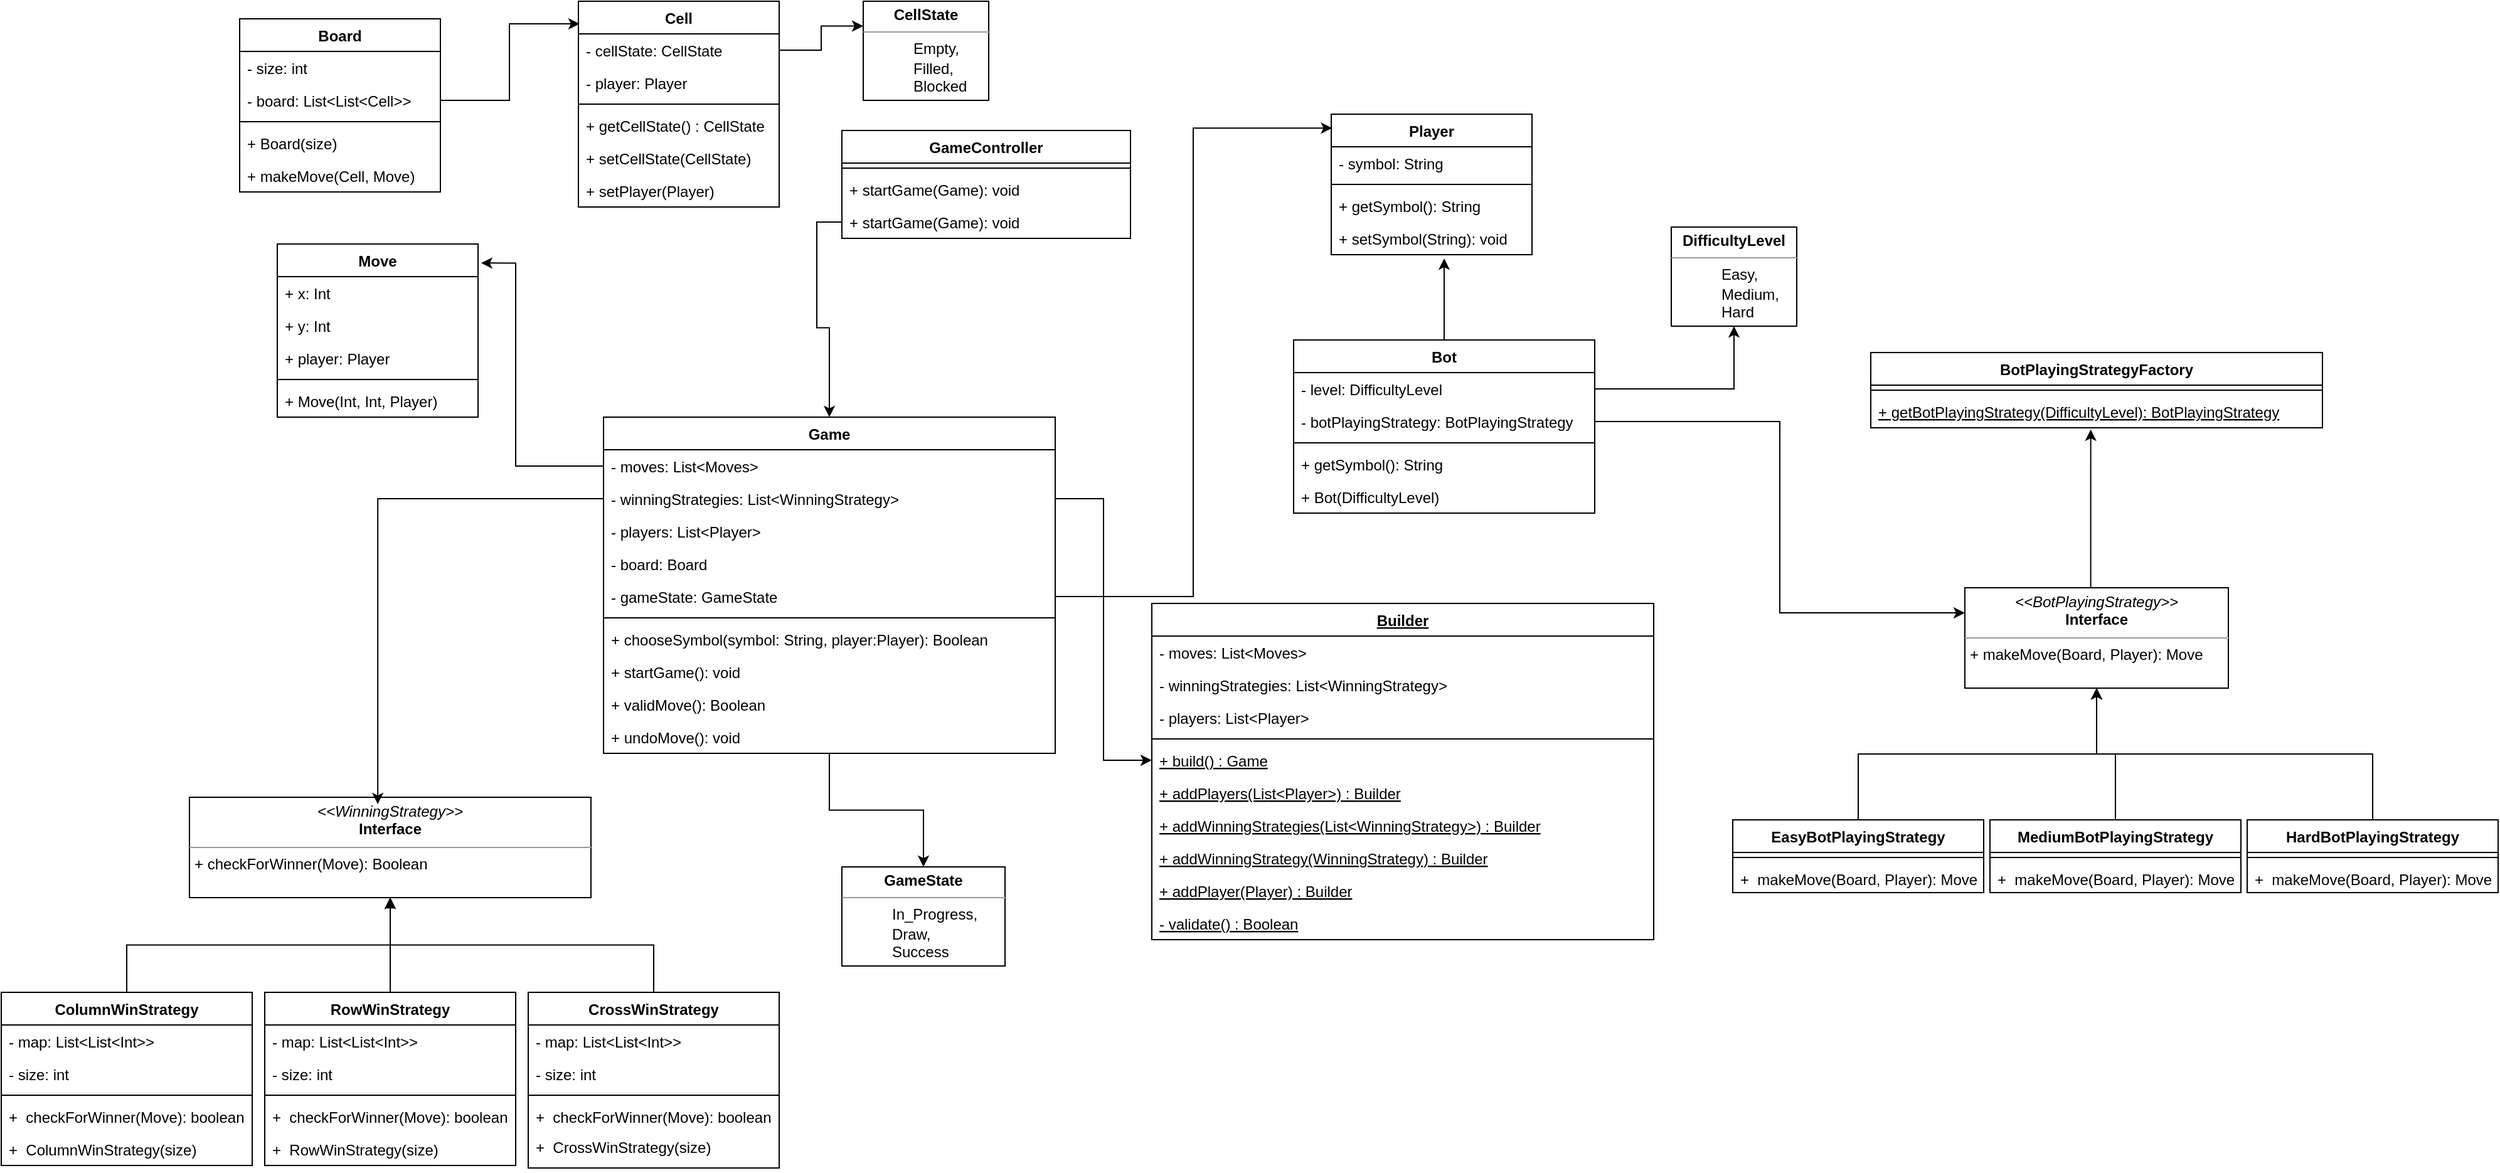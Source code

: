 <mxfile version="20.7.4" type="device"><diagram id="C5RBs43oDa-KdzZeNtuy" name="Page-1"><mxGraphModel dx="2108" dy="2430" grid="1" gridSize="10" guides="1" tooltips="1" connect="1" arrows="1" fold="1" page="1" pageScale="1" pageWidth="827" pageHeight="1169" math="0" shadow="0"><root><mxCell id="WIyWlLk6GJQsqaUBKTNV-0"/><mxCell id="WIyWlLk6GJQsqaUBKTNV-1" parent="WIyWlLk6GJQsqaUBKTNV-0"/><mxCell id="vpl3YGdXc4LhA-P35mco-0" value="Player" style="swimlane;fontStyle=1;align=center;verticalAlign=top;childLayout=stackLayout;horizontal=1;startSize=26;horizontalStack=0;resizeParent=1;resizeParentMax=0;resizeLast=0;collapsible=1;marginBottom=0;" parent="WIyWlLk6GJQsqaUBKTNV-1" vertex="1"><mxGeometry x="970" width="160" height="112" as="geometry"/></mxCell><mxCell id="vpl3YGdXc4LhA-P35mco-1" value="- symbol: String" style="text;strokeColor=none;fillColor=none;align=left;verticalAlign=top;spacingLeft=4;spacingRight=4;overflow=hidden;rotatable=0;points=[[0,0.5],[1,0.5]];portConstraint=eastwest;" parent="vpl3YGdXc4LhA-P35mco-0" vertex="1"><mxGeometry y="26" width="160" height="26" as="geometry"/></mxCell><mxCell id="vpl3YGdXc4LhA-P35mco-2" value="" style="line;strokeWidth=1;fillColor=none;align=left;verticalAlign=middle;spacingTop=-1;spacingLeft=3;spacingRight=3;rotatable=0;labelPosition=right;points=[];portConstraint=eastwest;strokeColor=inherit;" parent="vpl3YGdXc4LhA-P35mco-0" vertex="1"><mxGeometry y="52" width="160" height="8" as="geometry"/></mxCell><mxCell id="vpl3YGdXc4LhA-P35mco-3" value="+ getSymbol(): String" style="text;strokeColor=none;fillColor=none;align=left;verticalAlign=top;spacingLeft=4;spacingRight=4;overflow=hidden;rotatable=0;points=[[0,0.5],[1,0.5]];portConstraint=eastwest;" parent="vpl3YGdXc4LhA-P35mco-0" vertex="1"><mxGeometry y="60" width="160" height="26" as="geometry"/></mxCell><mxCell id="vpl3YGdXc4LhA-P35mco-8" value="+ setSymbol(String): void" style="text;strokeColor=none;fillColor=none;align=left;verticalAlign=top;spacingLeft=4;spacingRight=4;overflow=hidden;rotatable=0;points=[[0,0.5],[1,0.5]];portConstraint=eastwest;" parent="vpl3YGdXc4LhA-P35mco-0" vertex="1"><mxGeometry y="86" width="160" height="26" as="geometry"/></mxCell><mxCell id="vpl3YGdXc4LhA-P35mco-4" value="Board" style="swimlane;fontStyle=1;align=center;verticalAlign=top;childLayout=stackLayout;horizontal=1;startSize=26;horizontalStack=0;resizeParent=1;resizeParentMax=0;resizeLast=0;collapsible=1;marginBottom=0;" parent="WIyWlLk6GJQsqaUBKTNV-1" vertex="1"><mxGeometry x="100" y="-76" width="160" height="138" as="geometry"/></mxCell><mxCell id="HtoHRIZDFfE7Nyjf2pFS-66" value="- size: int" style="text;strokeColor=none;fillColor=none;align=left;verticalAlign=top;spacingLeft=4;spacingRight=4;overflow=hidden;rotatable=0;points=[[0,0.5],[1,0.5]];portConstraint=eastwest;" vertex="1" parent="vpl3YGdXc4LhA-P35mco-4"><mxGeometry y="26" width="160" height="26" as="geometry"/></mxCell><mxCell id="vpl3YGdXc4LhA-P35mco-5" value="- board: List&lt;List&lt;Cell&gt;&gt;" style="text;strokeColor=none;fillColor=none;align=left;verticalAlign=top;spacingLeft=4;spacingRight=4;overflow=hidden;rotatable=0;points=[[0,0.5],[1,0.5]];portConstraint=eastwest;" parent="vpl3YGdXc4LhA-P35mco-4" vertex="1"><mxGeometry y="52" width="160" height="26" as="geometry"/></mxCell><mxCell id="vpl3YGdXc4LhA-P35mco-6" value="" style="line;strokeWidth=1;fillColor=none;align=left;verticalAlign=middle;spacingTop=-1;spacingLeft=3;spacingRight=3;rotatable=0;labelPosition=right;points=[];portConstraint=eastwest;strokeColor=inherit;" parent="vpl3YGdXc4LhA-P35mco-4" vertex="1"><mxGeometry y="78" width="160" height="8" as="geometry"/></mxCell><mxCell id="vpl3YGdXc4LhA-P35mco-7" value="+ Board(size)" style="text;strokeColor=none;fillColor=none;align=left;verticalAlign=top;spacingLeft=4;spacingRight=4;overflow=hidden;rotatable=0;points=[[0,0.5],[1,0.5]];portConstraint=eastwest;" parent="vpl3YGdXc4LhA-P35mco-4" vertex="1"><mxGeometry y="86" width="160" height="26" as="geometry"/></mxCell><mxCell id="HtoHRIZDFfE7Nyjf2pFS-67" value="+ makeMove(Cell, Move)" style="text;strokeColor=none;fillColor=none;align=left;verticalAlign=top;spacingLeft=4;spacingRight=4;overflow=hidden;rotatable=0;points=[[0,0.5],[1,0.5]];portConstraint=eastwest;" vertex="1" parent="vpl3YGdXc4LhA-P35mco-4"><mxGeometry y="112" width="160" height="26" as="geometry"/></mxCell><mxCell id="vpl3YGdXc4LhA-P35mco-9" value="Move" style="swimlane;fontStyle=1;align=center;verticalAlign=top;childLayout=stackLayout;horizontal=1;startSize=26;horizontalStack=0;resizeParent=1;resizeParentMax=0;resizeLast=0;collapsible=1;marginBottom=0;" parent="WIyWlLk6GJQsqaUBKTNV-1" vertex="1"><mxGeometry x="130" y="103.5" width="160" height="138" as="geometry"/></mxCell><mxCell id="vpl3YGdXc4LhA-P35mco-10" value="+ x: Int" style="text;strokeColor=none;fillColor=none;align=left;verticalAlign=top;spacingLeft=4;spacingRight=4;overflow=hidden;rotatable=0;points=[[0,0.5],[1,0.5]];portConstraint=eastwest;" parent="vpl3YGdXc4LhA-P35mco-9" vertex="1"><mxGeometry y="26" width="160" height="26" as="geometry"/></mxCell><mxCell id="vpl3YGdXc4LhA-P35mco-14" value="+ y: Int" style="text;strokeColor=none;fillColor=none;align=left;verticalAlign=top;spacingLeft=4;spacingRight=4;overflow=hidden;rotatable=0;points=[[0,0.5],[1,0.5]];portConstraint=eastwest;" parent="vpl3YGdXc4LhA-P35mco-9" vertex="1"><mxGeometry y="52" width="160" height="26" as="geometry"/></mxCell><mxCell id="vpl3YGdXc4LhA-P35mco-15" value="+ player: Player" style="text;strokeColor=none;fillColor=none;align=left;verticalAlign=top;spacingLeft=4;spacingRight=4;overflow=hidden;rotatable=0;points=[[0,0.5],[1,0.5]];portConstraint=eastwest;" parent="vpl3YGdXc4LhA-P35mco-9" vertex="1"><mxGeometry y="78" width="160" height="26" as="geometry"/></mxCell><mxCell id="vpl3YGdXc4LhA-P35mco-11" value="" style="line;strokeWidth=1;fillColor=none;align=left;verticalAlign=middle;spacingTop=-1;spacingLeft=3;spacingRight=3;rotatable=0;labelPosition=right;points=[];portConstraint=eastwest;strokeColor=inherit;" parent="vpl3YGdXc4LhA-P35mco-9" vertex="1"><mxGeometry y="104" width="160" height="8" as="geometry"/></mxCell><mxCell id="vpl3YGdXc4LhA-P35mco-13" value="+ Move(Int, Int, Player)" style="text;strokeColor=none;fillColor=none;align=left;verticalAlign=top;spacingLeft=4;spacingRight=4;overflow=hidden;rotatable=0;points=[[0,0.5],[1,0.5]];portConstraint=eastwest;" parent="vpl3YGdXc4LhA-P35mco-9" vertex="1"><mxGeometry y="112" width="160" height="26" as="geometry"/></mxCell><mxCell id="vpl3YGdXc4LhA-P35mco-17" value="&lt;p style=&quot;margin:0px;margin-top:4px;text-align:center;&quot;&gt;&lt;i&gt;&amp;lt;&amp;lt;WinningStrategy&amp;gt;&amp;gt;&lt;/i&gt;&lt;br&gt;&lt;b&gt;Interface&lt;/b&gt;&lt;/p&gt;&lt;hr size=&quot;1&quot;&gt;&lt;p style=&quot;margin:0px;margin-left:4px;&quot;&gt;+ checkForWinner(Move): Boolean&lt;br&gt;&lt;/p&gt;" style="verticalAlign=top;align=left;overflow=fill;fontSize=12;fontFamily=Helvetica;html=1;" parent="WIyWlLk6GJQsqaUBKTNV-1" vertex="1"><mxGeometry x="60" y="544.5" width="320" height="80" as="geometry"/></mxCell><mxCell id="HtoHRIZDFfE7Nyjf2pFS-73" style="edgeStyle=orthogonalEdgeStyle;rounded=0;orthogonalLoop=1;jettySize=auto;html=1;" edge="1" parent="WIyWlLk6GJQsqaUBKTNV-1" source="vpl3YGdXc4LhA-P35mco-18" target="vpl3YGdXc4LhA-P35mco-17"><mxGeometry relative="1" as="geometry"/></mxCell><mxCell id="vpl3YGdXc4LhA-P35mco-18" value="ColumnWinStrategy" style="swimlane;fontStyle=1;align=center;verticalAlign=top;childLayout=stackLayout;horizontal=1;startSize=26;horizontalStack=0;resizeParent=1;resizeParentMax=0;resizeLast=0;collapsible=1;marginBottom=0;" parent="WIyWlLk6GJQsqaUBKTNV-1" vertex="1"><mxGeometry x="-90" y="700" width="200" height="138" as="geometry"/></mxCell><mxCell id="vpl3YGdXc4LhA-P35mco-19" value="- map: List&lt;List&lt;Int&gt;&gt;" style="text;strokeColor=none;fillColor=none;align=left;verticalAlign=top;spacingLeft=4;spacingRight=4;overflow=hidden;rotatable=0;points=[[0,0.5],[1,0.5]];portConstraint=eastwest;" parent="vpl3YGdXc4LhA-P35mco-18" vertex="1"><mxGeometry y="26" width="200" height="26" as="geometry"/></mxCell><mxCell id="vpl3YGdXc4LhA-P35mco-23" value="- size: int" style="text;strokeColor=none;fillColor=none;align=left;verticalAlign=top;spacingLeft=4;spacingRight=4;overflow=hidden;rotatable=0;points=[[0,0.5],[1,0.5]];portConstraint=eastwest;" parent="vpl3YGdXc4LhA-P35mco-18" vertex="1"><mxGeometry y="52" width="200" height="26" as="geometry"/></mxCell><mxCell id="vpl3YGdXc4LhA-P35mco-20" value="" style="line;strokeWidth=1;fillColor=none;align=left;verticalAlign=middle;spacingTop=-1;spacingLeft=3;spacingRight=3;rotatable=0;labelPosition=right;points=[];portConstraint=eastwest;strokeColor=inherit;" parent="vpl3YGdXc4LhA-P35mco-18" vertex="1"><mxGeometry y="78" width="200" height="8" as="geometry"/></mxCell><mxCell id="vpl3YGdXc4LhA-P35mco-21" value="+  checkForWinner(Move): boolean" style="text;strokeColor=none;fillColor=none;align=left;verticalAlign=top;spacingLeft=4;spacingRight=4;overflow=hidden;rotatable=0;points=[[0,0.5],[1,0.5]];portConstraint=eastwest;" parent="vpl3YGdXc4LhA-P35mco-18" vertex="1"><mxGeometry y="86" width="200" height="26" as="geometry"/></mxCell><mxCell id="vpl3YGdXc4LhA-P35mco-46" value="+  ColumnWinStrategy(size)" style="text;strokeColor=none;fillColor=none;align=left;verticalAlign=top;spacingLeft=4;spacingRight=4;overflow=hidden;rotatable=0;points=[[0,0.5],[1,0.5]];portConstraint=eastwest;fontStyle=0" parent="vpl3YGdXc4LhA-P35mco-18" vertex="1"><mxGeometry y="112" width="200" height="26" as="geometry"/></mxCell><mxCell id="vpl3YGdXc4LhA-P35mco-29" value="" style="edgeStyle=orthogonalEdgeStyle;rounded=0;orthogonalLoop=1;jettySize=auto;html=1;strokeColor=default;endArrow=block;endFill=0;" parent="WIyWlLk6GJQsqaUBKTNV-1" source="vpl3YGdXc4LhA-P35mco-24" target="vpl3YGdXc4LhA-P35mco-17" edge="1"><mxGeometry relative="1" as="geometry"/></mxCell><mxCell id="vpl3YGdXc4LhA-P35mco-24" value="RowWinStrategy" style="swimlane;fontStyle=1;align=center;verticalAlign=top;childLayout=stackLayout;horizontal=1;startSize=26;horizontalStack=0;resizeParent=1;resizeParentMax=0;resizeLast=0;collapsible=1;marginBottom=0;" parent="WIyWlLk6GJQsqaUBKTNV-1" vertex="1"><mxGeometry x="120" y="700" width="200" height="138" as="geometry"/></mxCell><mxCell id="vpl3YGdXc4LhA-P35mco-25" value="- map: List&lt;List&lt;Int&gt;&gt;" style="text;strokeColor=none;fillColor=none;align=left;verticalAlign=top;spacingLeft=4;spacingRight=4;overflow=hidden;rotatable=0;points=[[0,0.5],[1,0.5]];portConstraint=eastwest;" parent="vpl3YGdXc4LhA-P35mco-24" vertex="1"><mxGeometry y="26" width="200" height="26" as="geometry"/></mxCell><mxCell id="vpl3YGdXc4LhA-P35mco-26" value="- size: int" style="text;strokeColor=none;fillColor=none;align=left;verticalAlign=top;spacingLeft=4;spacingRight=4;overflow=hidden;rotatable=0;points=[[0,0.5],[1,0.5]];portConstraint=eastwest;" parent="vpl3YGdXc4LhA-P35mco-24" vertex="1"><mxGeometry y="52" width="200" height="26" as="geometry"/></mxCell><mxCell id="vpl3YGdXc4LhA-P35mco-27" value="" style="line;strokeWidth=1;fillColor=none;align=left;verticalAlign=middle;spacingTop=-1;spacingLeft=3;spacingRight=3;rotatable=0;labelPosition=right;points=[];portConstraint=eastwest;strokeColor=inherit;" parent="vpl3YGdXc4LhA-P35mco-24" vertex="1"><mxGeometry y="78" width="200" height="8" as="geometry"/></mxCell><mxCell id="vpl3YGdXc4LhA-P35mco-28" value="+  checkForWinner(Move): boolean" style="text;strokeColor=none;fillColor=none;align=left;verticalAlign=top;spacingLeft=4;spacingRight=4;overflow=hidden;rotatable=0;points=[[0,0.5],[1,0.5]];portConstraint=eastwest;" parent="vpl3YGdXc4LhA-P35mco-24" vertex="1"><mxGeometry y="86" width="200" height="26" as="geometry"/></mxCell><mxCell id="vpl3YGdXc4LhA-P35mco-49" value="+  RowWinStrategy(size)" style="text;strokeColor=none;fillColor=none;align=left;verticalAlign=top;spacingLeft=4;spacingRight=4;overflow=hidden;rotatable=0;points=[[0,0.5],[1,0.5]];portConstraint=eastwest;" parent="vpl3YGdXc4LhA-P35mco-24" vertex="1"><mxGeometry y="112" width="200" height="26" as="geometry"/></mxCell><mxCell id="HtoHRIZDFfE7Nyjf2pFS-74" style="edgeStyle=orthogonalEdgeStyle;rounded=0;orthogonalLoop=1;jettySize=auto;html=1;entryX=0.5;entryY=1;entryDx=0;entryDy=0;" edge="1" parent="WIyWlLk6GJQsqaUBKTNV-1" source="vpl3YGdXc4LhA-P35mco-30" target="vpl3YGdXc4LhA-P35mco-17"><mxGeometry relative="1" as="geometry"/></mxCell><mxCell id="vpl3YGdXc4LhA-P35mco-30" value="CrossWinStrategy" style="swimlane;fontStyle=1;align=center;verticalAlign=top;childLayout=stackLayout;horizontal=1;startSize=26;horizontalStack=0;resizeParent=1;resizeParentMax=0;resizeLast=0;collapsible=1;marginBottom=0;" parent="WIyWlLk6GJQsqaUBKTNV-1" vertex="1"><mxGeometry x="330" y="700" width="200" height="140" as="geometry"/></mxCell><mxCell id="vpl3YGdXc4LhA-P35mco-31" value="- map: List&lt;List&lt;Int&gt;&gt;" style="text;strokeColor=none;fillColor=none;align=left;verticalAlign=top;spacingLeft=4;spacingRight=4;overflow=hidden;rotatable=0;points=[[0,0.5],[1,0.5]];portConstraint=eastwest;" parent="vpl3YGdXc4LhA-P35mco-30" vertex="1"><mxGeometry y="26" width="200" height="26" as="geometry"/></mxCell><mxCell id="vpl3YGdXc4LhA-P35mco-32" value="- size: int" style="text;strokeColor=none;fillColor=none;align=left;verticalAlign=top;spacingLeft=4;spacingRight=4;overflow=hidden;rotatable=0;points=[[0,0.5],[1,0.5]];portConstraint=eastwest;" parent="vpl3YGdXc4LhA-P35mco-30" vertex="1"><mxGeometry y="52" width="200" height="26" as="geometry"/></mxCell><mxCell id="vpl3YGdXc4LhA-P35mco-33" value="" style="line;strokeWidth=1;fillColor=none;align=left;verticalAlign=middle;spacingTop=-1;spacingLeft=3;spacingRight=3;rotatable=0;labelPosition=right;points=[];portConstraint=eastwest;strokeColor=inherit;" parent="vpl3YGdXc4LhA-P35mco-30" vertex="1"><mxGeometry y="78" width="200" height="8" as="geometry"/></mxCell><mxCell id="vpl3YGdXc4LhA-P35mco-34" value="+  checkForWinner(Move): boolean" style="text;strokeColor=none;fillColor=none;align=left;verticalAlign=top;spacingLeft=4;spacingRight=4;overflow=hidden;rotatable=0;points=[[0,0.5],[1,0.5]];portConstraint=eastwest;" parent="vpl3YGdXc4LhA-P35mco-30" vertex="1"><mxGeometry y="86" width="200" height="24" as="geometry"/></mxCell><mxCell id="vpl3YGdXc4LhA-P35mco-48" value="+  CrossWinStrategy(size)" style="text;strokeColor=none;fillColor=none;align=left;verticalAlign=top;spacingLeft=4;spacingRight=4;overflow=hidden;rotatable=0;points=[[0,0.5],[1,0.5]];portConstraint=eastwest;fontStyle=0" parent="vpl3YGdXc4LhA-P35mco-30" vertex="1"><mxGeometry y="110" width="200" height="30" as="geometry"/></mxCell><mxCell id="HtoHRIZDFfE7Nyjf2pFS-92" style="edgeStyle=orthogonalEdgeStyle;rounded=0;orthogonalLoop=1;jettySize=auto;html=1;entryX=0.5;entryY=0;entryDx=0;entryDy=0;" edge="1" parent="WIyWlLk6GJQsqaUBKTNV-1" source="vpl3YGdXc4LhA-P35mco-38" target="HtoHRIZDFfE7Nyjf2pFS-91"><mxGeometry relative="1" as="geometry"/></mxCell><mxCell id="vpl3YGdXc4LhA-P35mco-38" value="Game" style="swimlane;fontStyle=1;align=center;verticalAlign=top;childLayout=stackLayout;horizontal=1;startSize=26;horizontalStack=0;resizeParent=1;resizeParentMax=0;resizeLast=0;collapsible=1;marginBottom=0;" parent="WIyWlLk6GJQsqaUBKTNV-1" vertex="1"><mxGeometry x="390" y="241.5" width="360" height="268" as="geometry"/></mxCell><mxCell id="vpl3YGdXc4LhA-P35mco-39" value="- moves: List&lt;Moves&gt;" style="text;strokeColor=none;fillColor=none;align=left;verticalAlign=top;spacingLeft=4;spacingRight=4;overflow=hidden;rotatable=0;points=[[0,0.5],[1,0.5]];portConstraint=eastwest;" parent="vpl3YGdXc4LhA-P35mco-38" vertex="1"><mxGeometry y="26" width="360" height="26" as="geometry"/></mxCell><mxCell id="vpl3YGdXc4LhA-P35mco-43" value="- winningStrategies: List&lt;WinningStrategy&gt;" style="text;strokeColor=none;fillColor=none;align=left;verticalAlign=top;spacingLeft=4;spacingRight=4;overflow=hidden;rotatable=0;points=[[0,0.5],[1,0.5]];portConstraint=eastwest;" parent="vpl3YGdXc4LhA-P35mco-38" vertex="1"><mxGeometry y="52" width="360" height="26" as="geometry"/></mxCell><mxCell id="HtoHRIZDFfE7Nyjf2pFS-88" value="- players: List&lt;Player&gt;" style="text;strokeColor=none;fillColor=none;align=left;verticalAlign=top;spacingLeft=4;spacingRight=4;overflow=hidden;rotatable=0;points=[[0,0.5],[1,0.5]];portConstraint=eastwest;" vertex="1" parent="vpl3YGdXc4LhA-P35mco-38"><mxGeometry y="78" width="360" height="26" as="geometry"/></mxCell><mxCell id="HtoHRIZDFfE7Nyjf2pFS-93" value="- board: Board" style="text;strokeColor=none;fillColor=none;align=left;verticalAlign=top;spacingLeft=4;spacingRight=4;overflow=hidden;rotatable=0;points=[[0,0.5],[1,0.5]];portConstraint=eastwest;" vertex="1" parent="vpl3YGdXc4LhA-P35mco-38"><mxGeometry y="104" width="360" height="26" as="geometry"/></mxCell><mxCell id="vpl3YGdXc4LhA-P35mco-44" value="- gameState: GameState" style="text;strokeColor=none;fillColor=none;align=left;verticalAlign=top;spacingLeft=4;spacingRight=4;overflow=hidden;rotatable=0;points=[[0,0.5],[1,0.5]];portConstraint=eastwest;" parent="vpl3YGdXc4LhA-P35mco-38" vertex="1"><mxGeometry y="130" width="360" height="26" as="geometry"/></mxCell><mxCell id="vpl3YGdXc4LhA-P35mco-40" value="" style="line;strokeWidth=1;fillColor=none;align=left;verticalAlign=middle;spacingTop=-1;spacingLeft=3;spacingRight=3;rotatable=0;labelPosition=right;points=[];portConstraint=eastwest;strokeColor=inherit;" parent="vpl3YGdXc4LhA-P35mco-38" vertex="1"><mxGeometry y="156" width="360" height="8" as="geometry"/></mxCell><mxCell id="vpl3YGdXc4LhA-P35mco-41" value="+ chooseSymbol(symbol: String, player:Player): Boolean" style="text;strokeColor=none;fillColor=none;align=left;verticalAlign=top;spacingLeft=4;spacingRight=4;overflow=hidden;rotatable=0;points=[[0,0.5],[1,0.5]];portConstraint=eastwest;" parent="vpl3YGdXc4LhA-P35mco-38" vertex="1"><mxGeometry y="164" width="360" height="26" as="geometry"/></mxCell><mxCell id="vpl3YGdXc4LhA-P35mco-42" value="+ startGame(): void" style="text;strokeColor=none;fillColor=none;align=left;verticalAlign=top;spacingLeft=4;spacingRight=4;overflow=hidden;rotatable=0;points=[[0,0.5],[1,0.5]];portConstraint=eastwest;" parent="vpl3YGdXc4LhA-P35mco-38" vertex="1"><mxGeometry y="190" width="360" height="26" as="geometry"/></mxCell><mxCell id="vpl3YGdXc4LhA-P35mco-45" value="+ validMove(): Boolean" style="text;strokeColor=none;fillColor=none;align=left;verticalAlign=top;spacingLeft=4;spacingRight=4;overflow=hidden;rotatable=0;points=[[0,0.5],[1,0.5]];portConstraint=eastwest;" parent="vpl3YGdXc4LhA-P35mco-38" vertex="1"><mxGeometry y="216" width="360" height="26" as="geometry"/></mxCell><mxCell id="vpl3YGdXc4LhA-P35mco-51" value="+ undoMove(): void" style="text;strokeColor=none;fillColor=none;align=left;verticalAlign=top;spacingLeft=4;spacingRight=4;overflow=hidden;rotatable=0;points=[[0,0.5],[1,0.5]];portConstraint=eastwest;" parent="vpl3YGdXc4LhA-P35mco-38" vertex="1"><mxGeometry y="242" width="360" height="26" as="geometry"/></mxCell><mxCell id="HtoHRIZDFfE7Nyjf2pFS-75" style="edgeStyle=orthogonalEdgeStyle;rounded=0;orthogonalLoop=1;jettySize=auto;html=1;" edge="1" parent="WIyWlLk6GJQsqaUBKTNV-1" source="HtoHRIZDFfE7Nyjf2pFS-5"><mxGeometry relative="1" as="geometry"><mxPoint x="1060" y="115" as="targetPoint"/></mxGeometry></mxCell><mxCell id="HtoHRIZDFfE7Nyjf2pFS-5" value="Bot" style="swimlane;fontStyle=1;align=center;verticalAlign=top;childLayout=stackLayout;horizontal=1;startSize=26;horizontalStack=0;resizeParent=1;resizeParentMax=0;resizeLast=0;collapsible=1;marginBottom=0;" vertex="1" parent="WIyWlLk6GJQsqaUBKTNV-1"><mxGeometry x="940" y="180" width="240" height="138" as="geometry"/></mxCell><mxCell id="HtoHRIZDFfE7Nyjf2pFS-6" value="- level: DifficultyLevel" style="text;strokeColor=none;fillColor=none;align=left;verticalAlign=top;spacingLeft=4;spacingRight=4;overflow=hidden;rotatable=0;points=[[0,0.5],[1,0.5]];portConstraint=eastwest;" vertex="1" parent="HtoHRIZDFfE7Nyjf2pFS-5"><mxGeometry y="26" width="240" height="26" as="geometry"/></mxCell><mxCell id="HtoHRIZDFfE7Nyjf2pFS-76" value="- botPlayingStrategy: BotPlayingStrategy" style="text;strokeColor=none;fillColor=none;align=left;verticalAlign=top;spacingLeft=4;spacingRight=4;overflow=hidden;rotatable=0;points=[[0,0.5],[1,0.5]];portConstraint=eastwest;" vertex="1" parent="HtoHRIZDFfE7Nyjf2pFS-5"><mxGeometry y="52" width="240" height="26" as="geometry"/></mxCell><mxCell id="HtoHRIZDFfE7Nyjf2pFS-7" value="" style="line;strokeWidth=1;fillColor=none;align=left;verticalAlign=middle;spacingTop=-1;spacingLeft=3;spacingRight=3;rotatable=0;labelPosition=right;points=[];portConstraint=eastwest;strokeColor=inherit;" vertex="1" parent="HtoHRIZDFfE7Nyjf2pFS-5"><mxGeometry y="78" width="240" height="8" as="geometry"/></mxCell><mxCell id="HtoHRIZDFfE7Nyjf2pFS-8" value="+ getSymbol(): String" style="text;strokeColor=none;fillColor=none;align=left;verticalAlign=top;spacingLeft=4;spacingRight=4;overflow=hidden;rotatable=0;points=[[0,0.5],[1,0.5]];portConstraint=eastwest;" vertex="1" parent="HtoHRIZDFfE7Nyjf2pFS-5"><mxGeometry y="86" width="240" height="26" as="geometry"/></mxCell><mxCell id="HtoHRIZDFfE7Nyjf2pFS-9" value="+ Bot(DifficultyLevel)" style="text;strokeColor=none;fillColor=none;align=left;verticalAlign=top;spacingLeft=4;spacingRight=4;overflow=hidden;rotatable=0;points=[[0,0.5],[1,0.5]];portConstraint=eastwest;" vertex="1" parent="HtoHRIZDFfE7Nyjf2pFS-5"><mxGeometry y="112" width="240" height="26" as="geometry"/></mxCell><mxCell id="HtoHRIZDFfE7Nyjf2pFS-15" value="GameController" style="swimlane;fontStyle=1;align=center;verticalAlign=top;childLayout=stackLayout;horizontal=1;startSize=26;horizontalStack=0;resizeParent=1;resizeParentMax=0;resizeLast=0;collapsible=1;marginBottom=0;" vertex="1" parent="WIyWlLk6GJQsqaUBKTNV-1"><mxGeometry x="580" y="13" width="230" height="86" as="geometry"/></mxCell><mxCell id="HtoHRIZDFfE7Nyjf2pFS-17" value="" style="line;strokeWidth=1;fillColor=none;align=left;verticalAlign=middle;spacingTop=-1;spacingLeft=3;spacingRight=3;rotatable=0;labelPosition=right;points=[];portConstraint=eastwest;strokeColor=inherit;" vertex="1" parent="HtoHRIZDFfE7Nyjf2pFS-15"><mxGeometry y="26" width="230" height="8" as="geometry"/></mxCell><mxCell id="HtoHRIZDFfE7Nyjf2pFS-90" value="+ startGame(Game): void" style="text;strokeColor=none;fillColor=none;align=left;verticalAlign=top;spacingLeft=4;spacingRight=4;overflow=hidden;rotatable=0;points=[[0,0.5],[1,0.5]];portConstraint=eastwest;" vertex="1" parent="HtoHRIZDFfE7Nyjf2pFS-15"><mxGeometry y="34" width="230" height="26" as="geometry"/></mxCell><mxCell id="HtoHRIZDFfE7Nyjf2pFS-19" value="+ startGame(Game): void" style="text;strokeColor=none;fillColor=none;align=left;verticalAlign=top;spacingLeft=4;spacingRight=4;overflow=hidden;rotatable=0;points=[[0,0.5],[1,0.5]];portConstraint=eastwest;" vertex="1" parent="HtoHRIZDFfE7Nyjf2pFS-15"><mxGeometry y="60" width="230" height="26" as="geometry"/></mxCell><mxCell id="HtoHRIZDFfE7Nyjf2pFS-87" style="edgeStyle=orthogonalEdgeStyle;rounded=0;orthogonalLoop=1;jettySize=auto;html=1;entryX=0.487;entryY=1.053;entryDx=0;entryDy=0;entryPerimeter=0;exitX=0.5;exitY=0;exitDx=0;exitDy=0;" edge="1" parent="WIyWlLk6GJQsqaUBKTNV-1" source="HtoHRIZDFfE7Nyjf2pFS-21" target="HtoHRIZDFfE7Nyjf2pFS-44"><mxGeometry relative="1" as="geometry"><Array as="points"><mxPoint x="1575" y="378"/></Array></mxGeometry></mxCell><mxCell id="HtoHRIZDFfE7Nyjf2pFS-21" value="&lt;p style=&quot;margin:0px;margin-top:4px;text-align:center;&quot;&gt;&lt;i&gt;&amp;lt;&amp;lt;BotPlayingStrategy&amp;gt;&amp;gt;&lt;/i&gt;&lt;br&gt;&lt;b&gt;Interface&lt;/b&gt;&lt;/p&gt;&lt;hr size=&quot;1&quot;&gt;&lt;p style=&quot;margin:0px;margin-left:4px;&quot;&gt;+ makeMove(Board, Player): Move&lt;br&gt;&lt;/p&gt;" style="verticalAlign=top;align=left;overflow=fill;fontSize=12;fontFamily=Helvetica;html=1;" vertex="1" parent="WIyWlLk6GJQsqaUBKTNV-1"><mxGeometry x="1475" y="377.5" width="210" height="80" as="geometry"/></mxCell><mxCell id="HtoHRIZDFfE7Nyjf2pFS-23" value="&lt;p style=&quot;margin:0px;margin-top:4px;text-align:center;&quot;&gt;&lt;b&gt;DifficultyLevel&lt;/b&gt;&lt;/p&gt;&lt;hr size=&quot;1&quot;&gt;&lt;blockquote style=&quot;margin: 0 0 0 40px; border: none; padding: 0px;&quot;&gt;&lt;div style=&quot;height:2px;&quot;&gt;Easy,&lt;/div&gt;&lt;div style=&quot;height:2px;&quot;&gt;&lt;br&gt;&lt;/div&gt;&lt;div style=&quot;height:2px;&quot;&gt;&lt;br&gt;&lt;/div&gt;&lt;div style=&quot;height:2px;&quot;&gt;&lt;br&gt;&lt;/div&gt;&lt;div style=&quot;height:2px;&quot;&gt;&lt;br&gt;&lt;/div&gt;&lt;div style=&quot;height:2px;&quot;&gt;&lt;br&gt;&lt;/div&gt;&lt;div style=&quot;height:2px;&quot;&gt;&lt;br&gt;&lt;/div&gt;&lt;div style=&quot;height:2px;&quot;&gt;&lt;br&gt;&lt;/div&gt;&lt;div style=&quot;height:2px;&quot;&gt;Medium,&lt;/div&gt;&lt;div style=&quot;height:2px;&quot;&gt;&lt;br&gt;&lt;/div&gt;&lt;div style=&quot;height:2px;&quot;&gt;&lt;br&gt;&lt;/div&gt;&lt;div style=&quot;height:2px;&quot;&gt;&lt;br&gt;&lt;/div&gt;&lt;div style=&quot;height:2px;&quot;&gt;&lt;br&gt;&lt;/div&gt;&lt;div style=&quot;height:2px;&quot;&gt;&lt;br&gt;&lt;/div&gt;&lt;div style=&quot;height:2px;&quot;&gt;&lt;br&gt;&lt;/div&gt;&lt;div style=&quot;height:2px;&quot;&gt;Hard&lt;/div&gt;&lt;/blockquote&gt;" style="verticalAlign=top;align=left;overflow=fill;fontSize=12;fontFamily=Helvetica;html=1;" vertex="1" parent="WIyWlLk6GJQsqaUBKTNV-1"><mxGeometry x="1241" y="90" width="100" height="79" as="geometry"/></mxCell><mxCell id="HtoHRIZDFfE7Nyjf2pFS-30" value="" style="edgeStyle=orthogonalEdgeStyle;rounded=0;orthogonalLoop=1;jettySize=auto;html=1;" edge="1" parent="WIyWlLk6GJQsqaUBKTNV-1" source="HtoHRIZDFfE7Nyjf2pFS-24" target="HtoHRIZDFfE7Nyjf2pFS-21"><mxGeometry relative="1" as="geometry"/></mxCell><mxCell id="HtoHRIZDFfE7Nyjf2pFS-24" value="EasyBotPlayingStrategy" style="swimlane;fontStyle=1;align=center;verticalAlign=top;childLayout=stackLayout;horizontal=1;startSize=26;horizontalStack=0;resizeParent=1;resizeParentMax=0;resizeLast=0;collapsible=1;marginBottom=0;" vertex="1" parent="WIyWlLk6GJQsqaUBKTNV-1"><mxGeometry x="1290" y="562.5" width="200" height="58" as="geometry"/></mxCell><mxCell id="HtoHRIZDFfE7Nyjf2pFS-27" value="" style="line;strokeWidth=1;fillColor=none;align=left;verticalAlign=middle;spacingTop=-1;spacingLeft=3;spacingRight=3;rotatable=0;labelPosition=right;points=[];portConstraint=eastwest;strokeColor=inherit;" vertex="1" parent="HtoHRIZDFfE7Nyjf2pFS-24"><mxGeometry y="26" width="200" height="8" as="geometry"/></mxCell><mxCell id="HtoHRIZDFfE7Nyjf2pFS-28" value="+  makeMove(Board, Player): Move" style="text;strokeColor=none;fillColor=none;align=left;verticalAlign=top;spacingLeft=4;spacingRight=4;overflow=hidden;rotatable=0;points=[[0,0.5],[1,0.5]];portConstraint=eastwest;" vertex="1" parent="HtoHRIZDFfE7Nyjf2pFS-24"><mxGeometry y="34" width="200" height="24" as="geometry"/></mxCell><mxCell id="HtoHRIZDFfE7Nyjf2pFS-40" style="edgeStyle=orthogonalEdgeStyle;rounded=0;orthogonalLoop=1;jettySize=auto;html=1;exitX=0.5;exitY=0;exitDx=0;exitDy=0;entryX=0.5;entryY=1;entryDx=0;entryDy=0;" edge="1" parent="WIyWlLk6GJQsqaUBKTNV-1" source="HtoHRIZDFfE7Nyjf2pFS-31" target="HtoHRIZDFfE7Nyjf2pFS-21"><mxGeometry relative="1" as="geometry"/></mxCell><mxCell id="HtoHRIZDFfE7Nyjf2pFS-31" value="HardBotPlayingStrategy" style="swimlane;fontStyle=1;align=center;verticalAlign=top;childLayout=stackLayout;horizontal=1;startSize=26;horizontalStack=0;resizeParent=1;resizeParentMax=0;resizeLast=0;collapsible=1;marginBottom=0;" vertex="1" parent="WIyWlLk6GJQsqaUBKTNV-1"><mxGeometry x="1700" y="562.5" width="200" height="58" as="geometry"/></mxCell><mxCell id="HtoHRIZDFfE7Nyjf2pFS-32" value="" style="line;strokeWidth=1;fillColor=none;align=left;verticalAlign=middle;spacingTop=-1;spacingLeft=3;spacingRight=3;rotatable=0;labelPosition=right;points=[];portConstraint=eastwest;strokeColor=inherit;" vertex="1" parent="HtoHRIZDFfE7Nyjf2pFS-31"><mxGeometry y="26" width="200" height="8" as="geometry"/></mxCell><mxCell id="HtoHRIZDFfE7Nyjf2pFS-33" value="+  makeMove(Board, Player): Move" style="text;strokeColor=none;fillColor=none;align=left;verticalAlign=top;spacingLeft=4;spacingRight=4;overflow=hidden;rotatable=0;points=[[0,0.5],[1,0.5]];portConstraint=eastwest;" vertex="1" parent="HtoHRIZDFfE7Nyjf2pFS-31"><mxGeometry y="34" width="200" height="24" as="geometry"/></mxCell><mxCell id="HtoHRIZDFfE7Nyjf2pFS-38" value="" style="edgeStyle=orthogonalEdgeStyle;rounded=0;orthogonalLoop=1;jettySize=auto;html=1;" edge="1" parent="WIyWlLk6GJQsqaUBKTNV-1" source="HtoHRIZDFfE7Nyjf2pFS-34" target="HtoHRIZDFfE7Nyjf2pFS-21"><mxGeometry relative="1" as="geometry"/></mxCell><mxCell id="HtoHRIZDFfE7Nyjf2pFS-34" value="MediumBotPlayingStrategy" style="swimlane;fontStyle=1;align=center;verticalAlign=top;childLayout=stackLayout;horizontal=1;startSize=26;horizontalStack=0;resizeParent=1;resizeParentMax=0;resizeLast=0;collapsible=1;marginBottom=0;" vertex="1" parent="WIyWlLk6GJQsqaUBKTNV-1"><mxGeometry x="1495" y="562.5" width="200" height="58" as="geometry"/></mxCell><mxCell id="HtoHRIZDFfE7Nyjf2pFS-35" value="" style="line;strokeWidth=1;fillColor=none;align=left;verticalAlign=middle;spacingTop=-1;spacingLeft=3;spacingRight=3;rotatable=0;labelPosition=right;points=[];portConstraint=eastwest;strokeColor=inherit;" vertex="1" parent="HtoHRIZDFfE7Nyjf2pFS-34"><mxGeometry y="26" width="200" height="8" as="geometry"/></mxCell><mxCell id="HtoHRIZDFfE7Nyjf2pFS-36" value="+  makeMove(Board, Player): Move" style="text;strokeColor=none;fillColor=none;align=left;verticalAlign=top;spacingLeft=4;spacingRight=4;overflow=hidden;rotatable=0;points=[[0,0.5],[1,0.5]];portConstraint=eastwest;" vertex="1" parent="HtoHRIZDFfE7Nyjf2pFS-34"><mxGeometry y="34" width="200" height="24" as="geometry"/></mxCell><mxCell id="HtoHRIZDFfE7Nyjf2pFS-41" value="BotPlayingStrategyFactory" style="swimlane;fontStyle=1;align=center;verticalAlign=top;childLayout=stackLayout;horizontal=1;startSize=26;horizontalStack=0;resizeParent=1;resizeParentMax=0;resizeLast=0;collapsible=1;marginBottom=0;" vertex="1" parent="WIyWlLk6GJQsqaUBKTNV-1"><mxGeometry x="1400" y="190" width="360" height="60" as="geometry"/></mxCell><mxCell id="HtoHRIZDFfE7Nyjf2pFS-43" value="" style="line;strokeWidth=1;fillColor=none;align=left;verticalAlign=middle;spacingTop=-1;spacingLeft=3;spacingRight=3;rotatable=0;labelPosition=right;points=[];portConstraint=eastwest;strokeColor=inherit;" vertex="1" parent="HtoHRIZDFfE7Nyjf2pFS-41"><mxGeometry y="26" width="360" height="8" as="geometry"/></mxCell><mxCell id="HtoHRIZDFfE7Nyjf2pFS-44" value="+ getBotPlayingStrategy(DifficultyLevel): BotPlayingStrategy" style="text;strokeColor=none;fillColor=none;align=left;verticalAlign=top;spacingLeft=4;spacingRight=4;overflow=hidden;rotatable=0;points=[[0,0.5],[1,0.5]];portConstraint=eastwest;fontStyle=4" vertex="1" parent="HtoHRIZDFfE7Nyjf2pFS-41"><mxGeometry y="34" width="360" height="26" as="geometry"/></mxCell><mxCell id="HtoHRIZDFfE7Nyjf2pFS-46" value="Builder" style="swimlane;fontStyle=5;align=center;verticalAlign=top;childLayout=stackLayout;horizontal=1;startSize=26;horizontalStack=0;resizeParent=1;resizeParentMax=0;resizeLast=0;collapsible=1;marginBottom=0;" vertex="1" parent="WIyWlLk6GJQsqaUBKTNV-1"><mxGeometry x="827" y="390" width="400" height="268" as="geometry"/></mxCell><mxCell id="HtoHRIZDFfE7Nyjf2pFS-47" value="- moves: List&lt;Moves&gt;" style="text;strokeColor=none;fillColor=none;align=left;verticalAlign=top;spacingLeft=4;spacingRight=4;overflow=hidden;rotatable=0;points=[[0,0.5],[1,0.5]];portConstraint=eastwest;" vertex="1" parent="HtoHRIZDFfE7Nyjf2pFS-46"><mxGeometry y="26" width="400" height="26" as="geometry"/></mxCell><mxCell id="HtoHRIZDFfE7Nyjf2pFS-48" value="- winningStrategies: List&lt;WinningStrategy&gt;" style="text;strokeColor=none;fillColor=none;align=left;verticalAlign=top;spacingLeft=4;spacingRight=4;overflow=hidden;rotatable=0;points=[[0,0.5],[1,0.5]];portConstraint=eastwest;" vertex="1" parent="HtoHRIZDFfE7Nyjf2pFS-46"><mxGeometry y="52" width="400" height="26" as="geometry"/></mxCell><mxCell id="HtoHRIZDFfE7Nyjf2pFS-49" value="- players: List&lt;Player&gt;" style="text;strokeColor=none;fillColor=none;align=left;verticalAlign=top;spacingLeft=4;spacingRight=4;overflow=hidden;rotatable=0;points=[[0,0.5],[1,0.5]];portConstraint=eastwest;" vertex="1" parent="HtoHRIZDFfE7Nyjf2pFS-46"><mxGeometry y="78" width="400" height="26" as="geometry"/></mxCell><mxCell id="HtoHRIZDFfE7Nyjf2pFS-50" value="" style="line;strokeWidth=1;fillColor=none;align=left;verticalAlign=middle;spacingTop=-1;spacingLeft=3;spacingRight=3;rotatable=0;labelPosition=right;points=[];portConstraint=eastwest;strokeColor=inherit;" vertex="1" parent="HtoHRIZDFfE7Nyjf2pFS-46"><mxGeometry y="104" width="400" height="8" as="geometry"/></mxCell><mxCell id="HtoHRIZDFfE7Nyjf2pFS-51" value="+ build() : Game" style="text;strokeColor=none;fillColor=none;align=left;verticalAlign=top;spacingLeft=4;spacingRight=4;overflow=hidden;rotatable=0;points=[[0,0.5],[1,0.5]];portConstraint=eastwest;fontStyle=4" vertex="1" parent="HtoHRIZDFfE7Nyjf2pFS-46"><mxGeometry y="112" width="400" height="26" as="geometry"/></mxCell><mxCell id="HtoHRIZDFfE7Nyjf2pFS-69" value="+ addPlayers(List&lt;Player&gt;) : Builder" style="text;strokeColor=none;fillColor=none;align=left;verticalAlign=top;spacingLeft=4;spacingRight=4;overflow=hidden;rotatable=0;points=[[0,0.5],[1,0.5]];portConstraint=eastwest;fontStyle=4" vertex="1" parent="HtoHRIZDFfE7Nyjf2pFS-46"><mxGeometry y="138" width="400" height="26" as="geometry"/></mxCell><mxCell id="HtoHRIZDFfE7Nyjf2pFS-70" value="+ addWinningStrategies(List&lt;WinningStrategy&gt;) : Builder" style="text;strokeColor=none;fillColor=none;align=left;verticalAlign=top;spacingLeft=4;spacingRight=4;overflow=hidden;rotatable=0;points=[[0,0.5],[1,0.5]];portConstraint=eastwest;fontStyle=4" vertex="1" parent="HtoHRIZDFfE7Nyjf2pFS-46"><mxGeometry y="164" width="400" height="26" as="geometry"/></mxCell><mxCell id="HtoHRIZDFfE7Nyjf2pFS-71" value="+ addWinningStrategy(WinningStrategy) : Builder" style="text;strokeColor=none;fillColor=none;align=left;verticalAlign=top;spacingLeft=4;spacingRight=4;overflow=hidden;rotatable=0;points=[[0,0.5],[1,0.5]];portConstraint=eastwest;fontStyle=4" vertex="1" parent="HtoHRIZDFfE7Nyjf2pFS-46"><mxGeometry y="190" width="400" height="26" as="geometry"/></mxCell><mxCell id="HtoHRIZDFfE7Nyjf2pFS-89" value="+ addPlayer(Player) : Builder" style="text;strokeColor=none;fillColor=none;align=left;verticalAlign=top;spacingLeft=4;spacingRight=4;overflow=hidden;rotatable=0;points=[[0,0.5],[1,0.5]];portConstraint=eastwest;fontStyle=4" vertex="1" parent="HtoHRIZDFfE7Nyjf2pFS-46"><mxGeometry y="216" width="400" height="26" as="geometry"/></mxCell><mxCell id="HtoHRIZDFfE7Nyjf2pFS-72" value="- validate() : Boolean" style="text;strokeColor=none;fillColor=none;align=left;verticalAlign=top;spacingLeft=4;spacingRight=4;overflow=hidden;rotatable=0;points=[[0,0.5],[1,0.5]];portConstraint=eastwest;fontStyle=4" vertex="1" parent="HtoHRIZDFfE7Nyjf2pFS-46"><mxGeometry y="242" width="400" height="26" as="geometry"/></mxCell><mxCell id="HtoHRIZDFfE7Nyjf2pFS-55" style="edgeStyle=orthogonalEdgeStyle;rounded=0;orthogonalLoop=1;jettySize=auto;html=1;exitX=1;exitY=0.5;exitDx=0;exitDy=0;" edge="1" parent="WIyWlLk6GJQsqaUBKTNV-1" source="vpl3YGdXc4LhA-P35mco-43" target="HtoHRIZDFfE7Nyjf2pFS-51"><mxGeometry relative="1" as="geometry"><mxPoint x="1277.32" y="255.844" as="targetPoint"/></mxGeometry></mxCell><mxCell id="HtoHRIZDFfE7Nyjf2pFS-56" value="Cell" style="swimlane;fontStyle=1;align=center;verticalAlign=top;childLayout=stackLayout;horizontal=1;startSize=26;horizontalStack=0;resizeParent=1;resizeParentMax=0;resizeLast=0;collapsible=1;marginBottom=0;" vertex="1" parent="WIyWlLk6GJQsqaUBKTNV-1"><mxGeometry x="370" y="-90" width="160" height="164" as="geometry"/></mxCell><mxCell id="HtoHRIZDFfE7Nyjf2pFS-57" value="- cellState: CellState" style="text;strokeColor=none;fillColor=none;align=left;verticalAlign=top;spacingLeft=4;spacingRight=4;overflow=hidden;rotatable=0;points=[[0,0.5],[1,0.5]];portConstraint=eastwest;" vertex="1" parent="HtoHRIZDFfE7Nyjf2pFS-56"><mxGeometry y="26" width="160" height="26" as="geometry"/></mxCell><mxCell id="HtoHRIZDFfE7Nyjf2pFS-61" value="- player: Player" style="text;strokeColor=none;fillColor=none;align=left;verticalAlign=top;spacingLeft=4;spacingRight=4;overflow=hidden;rotatable=0;points=[[0,0.5],[1,0.5]];portConstraint=eastwest;" vertex="1" parent="HtoHRIZDFfE7Nyjf2pFS-56"><mxGeometry y="52" width="160" height="26" as="geometry"/></mxCell><mxCell id="HtoHRIZDFfE7Nyjf2pFS-58" value="" style="line;strokeWidth=1;fillColor=none;align=left;verticalAlign=middle;spacingTop=-1;spacingLeft=3;spacingRight=3;rotatable=0;labelPosition=right;points=[];portConstraint=eastwest;strokeColor=inherit;" vertex="1" parent="HtoHRIZDFfE7Nyjf2pFS-56"><mxGeometry y="78" width="160" height="8" as="geometry"/></mxCell><mxCell id="HtoHRIZDFfE7Nyjf2pFS-59" value="+ getCellState() : CellState&#10;" style="text;strokeColor=none;fillColor=none;align=left;verticalAlign=top;spacingLeft=4;spacingRight=4;overflow=hidden;rotatable=0;points=[[0,0.5],[1,0.5]];portConstraint=eastwest;" vertex="1" parent="HtoHRIZDFfE7Nyjf2pFS-56"><mxGeometry y="86" width="160" height="26" as="geometry"/></mxCell><mxCell id="HtoHRIZDFfE7Nyjf2pFS-62" value="+ setCellState(CellState)&#10;" style="text;strokeColor=none;fillColor=none;align=left;verticalAlign=top;spacingLeft=4;spacingRight=4;overflow=hidden;rotatable=0;points=[[0,0.5],[1,0.5]];portConstraint=eastwest;" vertex="1" parent="HtoHRIZDFfE7Nyjf2pFS-56"><mxGeometry y="112" width="160" height="26" as="geometry"/></mxCell><mxCell id="HtoHRIZDFfE7Nyjf2pFS-63" value="+ setPlayer(Player)&#10;" style="text;strokeColor=none;fillColor=none;align=left;verticalAlign=top;spacingLeft=4;spacingRight=4;overflow=hidden;rotatable=0;points=[[0,0.5],[1,0.5]];portConstraint=eastwest;" vertex="1" parent="HtoHRIZDFfE7Nyjf2pFS-56"><mxGeometry y="138" width="160" height="26" as="geometry"/></mxCell><mxCell id="HtoHRIZDFfE7Nyjf2pFS-60" value="&lt;p style=&quot;margin:0px;margin-top:4px;text-align:center;&quot;&gt;&lt;b&gt;CellState&lt;/b&gt;&lt;/p&gt;&lt;hr size=&quot;1&quot;&gt;&lt;blockquote style=&quot;margin: 0 0 0 40px; border: none; padding: 0px;&quot;&gt;&lt;div style=&quot;height:2px;&quot;&gt;Empty,&lt;/div&gt;&lt;div style=&quot;height:2px;&quot;&gt;&lt;br&gt;&lt;/div&gt;&lt;div style=&quot;height:2px;&quot;&gt;&lt;br&gt;&lt;/div&gt;&lt;div style=&quot;height:2px;&quot;&gt;&lt;br&gt;&lt;/div&gt;&lt;div style=&quot;height:2px;&quot;&gt;&lt;br&gt;&lt;/div&gt;&lt;div style=&quot;height:2px;&quot;&gt;&lt;br&gt;&lt;/div&gt;&lt;div style=&quot;height:2px;&quot;&gt;&lt;br&gt;&lt;/div&gt;&lt;div style=&quot;height:2px;&quot;&gt;&lt;br&gt;&lt;/div&gt;&lt;div style=&quot;height:2px;&quot;&gt;Filled,&lt;/div&gt;&lt;div style=&quot;height:2px;&quot;&gt;&lt;br&gt;&lt;/div&gt;&lt;div style=&quot;height:2px;&quot;&gt;&lt;br&gt;&lt;/div&gt;&lt;div style=&quot;height:2px;&quot;&gt;&lt;br&gt;&lt;/div&gt;&lt;div style=&quot;height:2px;&quot;&gt;&lt;br&gt;&lt;/div&gt;&lt;div style=&quot;height:2px;&quot;&gt;&lt;br&gt;&lt;/div&gt;&lt;div style=&quot;height:2px;&quot;&gt;&lt;br&gt;&lt;/div&gt;&lt;div style=&quot;height:2px;&quot;&gt;Blocked&lt;/div&gt;&lt;/blockquote&gt;" style="verticalAlign=top;align=left;overflow=fill;fontSize=12;fontFamily=Helvetica;html=1;" vertex="1" parent="WIyWlLk6GJQsqaUBKTNV-1"><mxGeometry x="597" y="-90" width="100" height="79" as="geometry"/></mxCell><mxCell id="HtoHRIZDFfE7Nyjf2pFS-78" style="edgeStyle=orthogonalEdgeStyle;rounded=0;orthogonalLoop=1;jettySize=auto;html=1;exitX=1;exitY=0.5;exitDx=0;exitDy=0;entryX=0.006;entryY=0.11;entryDx=0;entryDy=0;entryPerimeter=0;" edge="1" parent="WIyWlLk6GJQsqaUBKTNV-1" source="vpl3YGdXc4LhA-P35mco-5" target="HtoHRIZDFfE7Nyjf2pFS-56"><mxGeometry relative="1" as="geometry"/></mxCell><mxCell id="HtoHRIZDFfE7Nyjf2pFS-79" style="edgeStyle=orthogonalEdgeStyle;rounded=0;orthogonalLoop=1;jettySize=auto;html=1;exitX=0;exitY=0.5;exitDx=0;exitDy=0;entryX=1.015;entryY=0.11;entryDx=0;entryDy=0;entryPerimeter=0;" edge="1" parent="WIyWlLk6GJQsqaUBKTNV-1" source="vpl3YGdXc4LhA-P35mco-39" target="vpl3YGdXc4LhA-P35mco-9"><mxGeometry relative="1" as="geometry"><mxPoint x="610" y="310" as="targetPoint"/><Array as="points"><mxPoint x="320" y="281"/><mxPoint x="320" y="119"/></Array></mxGeometry></mxCell><mxCell id="HtoHRIZDFfE7Nyjf2pFS-80" style="edgeStyle=orthogonalEdgeStyle;rounded=0;orthogonalLoop=1;jettySize=auto;html=1;exitX=0;exitY=0.5;exitDx=0;exitDy=0;entryX=0.469;entryY=0.069;entryDx=0;entryDy=0;entryPerimeter=0;" edge="1" parent="WIyWlLk6GJQsqaUBKTNV-1" source="vpl3YGdXc4LhA-P35mco-43" target="vpl3YGdXc4LhA-P35mco-17"><mxGeometry relative="1" as="geometry"/></mxCell><mxCell id="HtoHRIZDFfE7Nyjf2pFS-81" style="edgeStyle=orthogonalEdgeStyle;rounded=0;orthogonalLoop=1;jettySize=auto;html=1;entryX=0.005;entryY=0.099;entryDx=0;entryDy=0;entryPerimeter=0;" edge="1" parent="WIyWlLk6GJQsqaUBKTNV-1" source="vpl3YGdXc4LhA-P35mco-44" target="vpl3YGdXc4LhA-P35mco-0"><mxGeometry relative="1" as="geometry"/></mxCell><mxCell id="HtoHRIZDFfE7Nyjf2pFS-83" style="edgeStyle=orthogonalEdgeStyle;rounded=0;orthogonalLoop=1;jettySize=auto;html=1;entryX=0.5;entryY=1;entryDx=0;entryDy=0;" edge="1" parent="WIyWlLk6GJQsqaUBKTNV-1" source="HtoHRIZDFfE7Nyjf2pFS-6" target="HtoHRIZDFfE7Nyjf2pFS-23"><mxGeometry relative="1" as="geometry"/></mxCell><mxCell id="HtoHRIZDFfE7Nyjf2pFS-84" style="edgeStyle=orthogonalEdgeStyle;rounded=0;orthogonalLoop=1;jettySize=auto;html=1;exitX=1;exitY=0.5;exitDx=0;exitDy=0;entryX=0;entryY=0.25;entryDx=0;entryDy=0;" edge="1" parent="WIyWlLk6GJQsqaUBKTNV-1" source="HtoHRIZDFfE7Nyjf2pFS-57" target="HtoHRIZDFfE7Nyjf2pFS-60"><mxGeometry relative="1" as="geometry"/></mxCell><mxCell id="HtoHRIZDFfE7Nyjf2pFS-85" style="edgeStyle=orthogonalEdgeStyle;rounded=0;orthogonalLoop=1;jettySize=auto;html=1;exitX=0;exitY=0.5;exitDx=0;exitDy=0;" edge="1" parent="WIyWlLk6GJQsqaUBKTNV-1" source="HtoHRIZDFfE7Nyjf2pFS-19" target="vpl3YGdXc4LhA-P35mco-38"><mxGeometry relative="1" as="geometry"><mxPoint x="597.0" y="59.059" as="sourcePoint"/></mxGeometry></mxCell><mxCell id="HtoHRIZDFfE7Nyjf2pFS-86" style="edgeStyle=orthogonalEdgeStyle;rounded=0;orthogonalLoop=1;jettySize=auto;html=1;entryX=0;entryY=0.25;entryDx=0;entryDy=0;" edge="1" parent="WIyWlLk6GJQsqaUBKTNV-1" source="HtoHRIZDFfE7Nyjf2pFS-76" target="HtoHRIZDFfE7Nyjf2pFS-21"><mxGeometry relative="1" as="geometry"/></mxCell><mxCell id="HtoHRIZDFfE7Nyjf2pFS-91" value="&lt;p style=&quot;margin:0px;margin-top:4px;text-align:center;&quot;&gt;&lt;b&gt;GameState&lt;/b&gt;&lt;/p&gt;&lt;hr size=&quot;1&quot;&gt;&lt;blockquote style=&quot;margin: 0 0 0 40px; border: none; padding: 0px;&quot;&gt;&lt;div style=&quot;height:2px;&quot;&gt;In_Progress,&lt;/div&gt;&lt;div style=&quot;height:2px;&quot;&gt;&lt;br&gt;&lt;/div&gt;&lt;div style=&quot;height:2px;&quot;&gt;&lt;br&gt;&lt;/div&gt;&lt;div style=&quot;height:2px;&quot;&gt;&lt;br&gt;&lt;/div&gt;&lt;div style=&quot;height:2px;&quot;&gt;&lt;br&gt;&lt;/div&gt;&lt;div style=&quot;height:2px;&quot;&gt;&lt;br&gt;&lt;/div&gt;&lt;div style=&quot;height:2px;&quot;&gt;&lt;br&gt;&lt;/div&gt;&lt;div style=&quot;height:2px;&quot;&gt;&lt;br&gt;&lt;/div&gt;&lt;div style=&quot;height:2px;&quot;&gt;Draw,&lt;/div&gt;&lt;div style=&quot;height:2px;&quot;&gt;&lt;br&gt;&lt;/div&gt;&lt;div style=&quot;height:2px;&quot;&gt;&lt;br&gt;&lt;/div&gt;&lt;div style=&quot;height:2px;&quot;&gt;&lt;br&gt;&lt;/div&gt;&lt;div style=&quot;height:2px;&quot;&gt;&lt;br&gt;&lt;/div&gt;&lt;div style=&quot;height:2px;&quot;&gt;&lt;br&gt;&lt;/div&gt;&lt;div style=&quot;height:2px;&quot;&gt;&lt;br&gt;&lt;/div&gt;&lt;div style=&quot;height:2px;&quot;&gt;Success&lt;/div&gt;&lt;/blockquote&gt;" style="verticalAlign=top;align=left;overflow=fill;fontSize=12;fontFamily=Helvetica;html=1;" vertex="1" parent="WIyWlLk6GJQsqaUBKTNV-1"><mxGeometry x="580" y="600" width="130" height="79" as="geometry"/></mxCell></root></mxGraphModel></diagram></mxfile>
